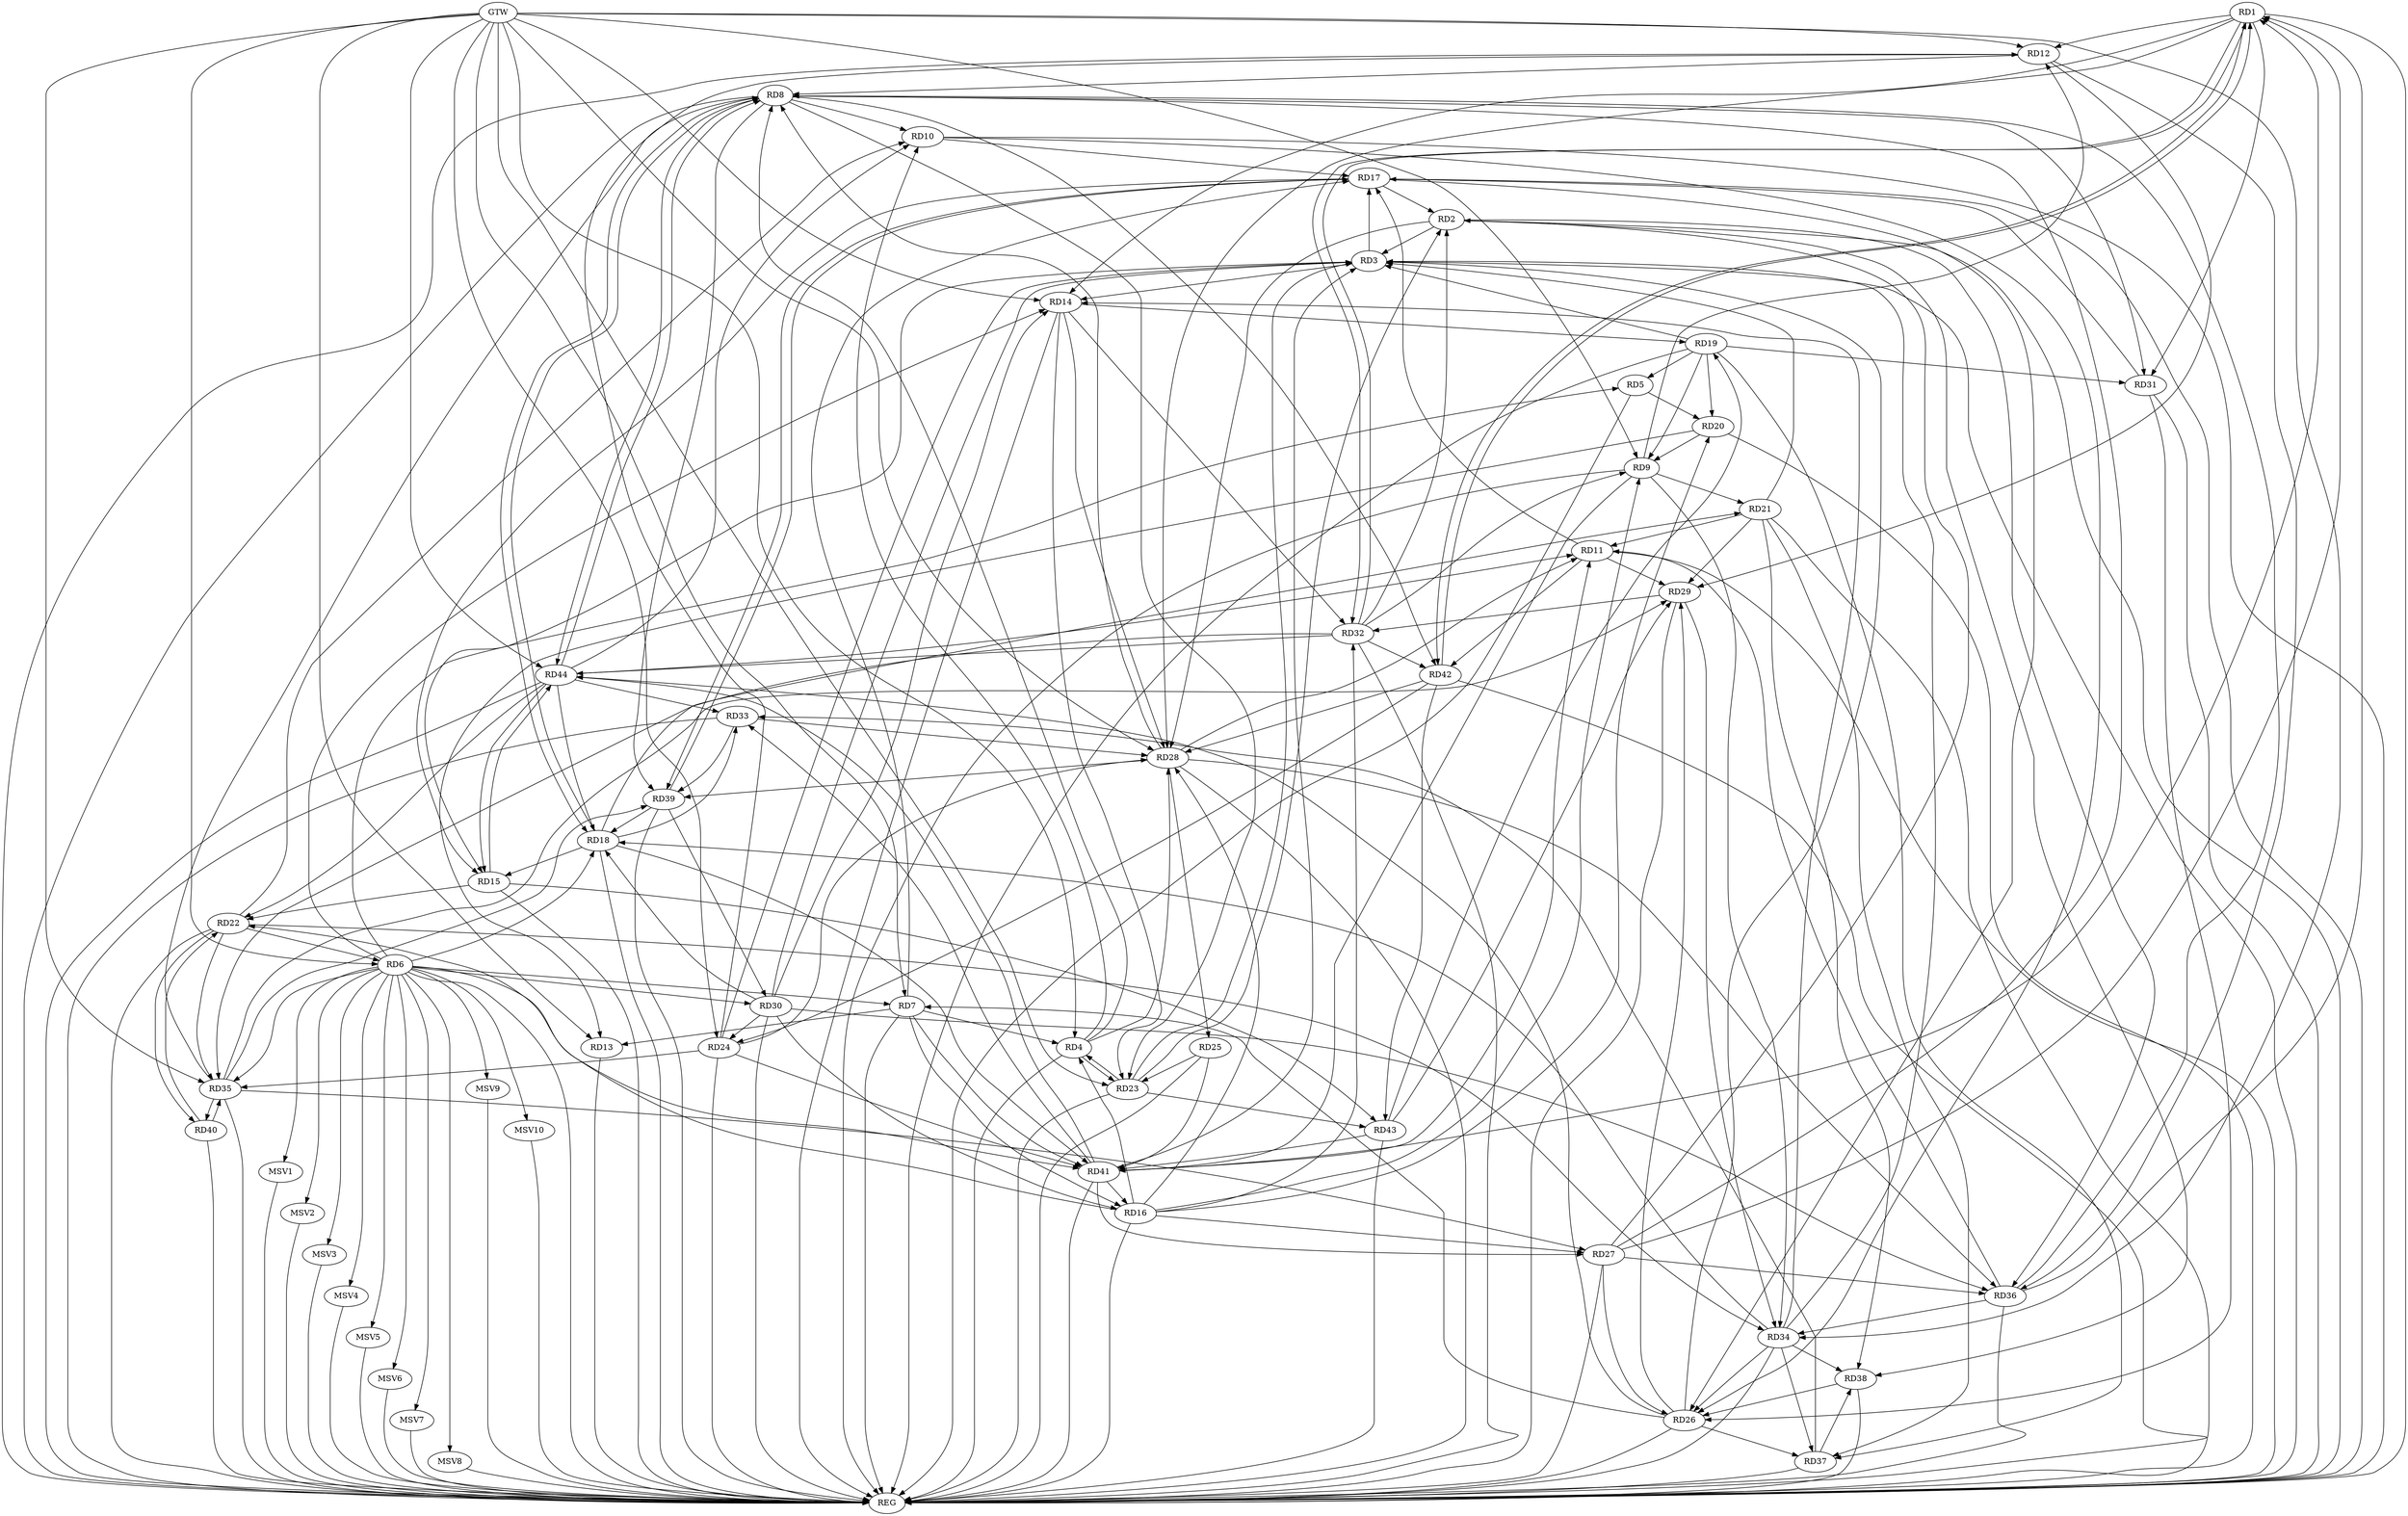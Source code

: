 strict digraph G {
  RD1 [ label="RD1" ];
  RD2 [ label="RD2" ];
  RD3 [ label="RD3" ];
  RD4 [ label="RD4" ];
  RD5 [ label="RD5" ];
  RD6 [ label="RD6" ];
  RD7 [ label="RD7" ];
  RD8 [ label="RD8" ];
  RD9 [ label="RD9" ];
  RD10 [ label="RD10" ];
  RD11 [ label="RD11" ];
  RD12 [ label="RD12" ];
  RD13 [ label="RD13" ];
  RD14 [ label="RD14" ];
  RD15 [ label="RD15" ];
  RD16 [ label="RD16" ];
  RD17 [ label="RD17" ];
  RD18 [ label="RD18" ];
  RD19 [ label="RD19" ];
  RD20 [ label="RD20" ];
  RD21 [ label="RD21" ];
  RD22 [ label="RD22" ];
  RD23 [ label="RD23" ];
  RD24 [ label="RD24" ];
  RD25 [ label="RD25" ];
  RD26 [ label="RD26" ];
  RD27 [ label="RD27" ];
  RD28 [ label="RD28" ];
  RD29 [ label="RD29" ];
  RD30 [ label="RD30" ];
  RD31 [ label="RD31" ];
  RD32 [ label="RD32" ];
  RD33 [ label="RD33" ];
  RD34 [ label="RD34" ];
  RD35 [ label="RD35" ];
  RD36 [ label="RD36" ];
  RD37 [ label="RD37" ];
  RD38 [ label="RD38" ];
  RD39 [ label="RD39" ];
  RD40 [ label="RD40" ];
  RD41 [ label="RD41" ];
  RD42 [ label="RD42" ];
  RD43 [ label="RD43" ];
  RD44 [ label="RD44" ];
  GTW [ label="GTW" ];
  REG [ label="REG" ];
  MSV1 [ label="MSV1" ];
  MSV2 [ label="MSV2" ];
  MSV3 [ label="MSV3" ];
  MSV4 [ label="MSV4" ];
  MSV5 [ label="MSV5" ];
  MSV6 [ label="MSV6" ];
  MSV7 [ label="MSV7" ];
  MSV8 [ label="MSV8" ];
  MSV9 [ label="MSV9" ];
  MSV10 [ label="MSV10" ];
  RD1 -> RD12;
  RD1 -> RD14;
  RD27 -> RD1;
  RD1 -> RD28;
  RD1 -> RD31;
  RD1 -> RD32;
  RD32 -> RD1;
  RD36 -> RD1;
  RD41 -> RD1;
  RD1 -> RD42;
  RD42 -> RD1;
  RD2 -> RD3;
  RD17 -> RD2;
  RD23 -> RD2;
  RD27 -> RD2;
  RD2 -> RD28;
  RD32 -> RD2;
  RD2 -> RD36;
  RD2 -> RD38;
  RD3 -> RD14;
  RD3 -> RD15;
  RD3 -> RD17;
  RD19 -> RD3;
  RD21 -> RD3;
  RD23 -> RD3;
  RD24 -> RD3;
  RD26 -> RD3;
  RD30 -> RD3;
  RD34 -> RD3;
  RD41 -> RD3;
  RD7 -> RD4;
  RD4 -> RD8;
  RD4 -> RD10;
  RD16 -> RD4;
  RD4 -> RD23;
  RD23 -> RD4;
  RD4 -> RD28;
  RD6 -> RD5;
  RD19 -> RD5;
  RD5 -> RD20;
  RD6 -> RD7;
  RD6 -> RD14;
  RD6 -> RD18;
  RD22 -> RD6;
  RD6 -> RD30;
  RD6 -> RD35;
  RD6 -> RD41;
  RD7 -> RD13;
  RD7 -> RD16;
  RD7 -> RD17;
  RD26 -> RD7;
  RD7 -> RD41;
  RD8 -> RD10;
  RD12 -> RD8;
  RD8 -> RD18;
  RD18 -> RD8;
  RD8 -> RD23;
  RD27 -> RD8;
  RD28 -> RD8;
  RD8 -> RD31;
  RD35 -> RD8;
  RD36 -> RD8;
  RD8 -> RD39;
  RD8 -> RD42;
  RD8 -> RD44;
  RD44 -> RD8;
  RD9 -> RD12;
  RD16 -> RD9;
  RD19 -> RD9;
  RD20 -> RD9;
  RD9 -> RD21;
  RD32 -> RD9;
  RD9 -> RD34;
  RD9 -> RD41;
  RD10 -> RD17;
  RD22 -> RD10;
  RD10 -> RD26;
  RD44 -> RD10;
  RD11 -> RD17;
  RD21 -> RD11;
  RD28 -> RD11;
  RD11 -> RD29;
  RD36 -> RD11;
  RD41 -> RD11;
  RD11 -> RD42;
  RD44 -> RD11;
  RD24 -> RD12;
  RD12 -> RD29;
  RD12 -> RD36;
  RD20 -> RD13;
  RD14 -> RD19;
  RD14 -> RD23;
  RD14 -> RD28;
  RD30 -> RD14;
  RD14 -> RD32;
  RD34 -> RD14;
  RD17 -> RD15;
  RD18 -> RD15;
  RD15 -> RD22;
  RD15 -> RD43;
  RD15 -> RD44;
  RD44 -> RD15;
  RD16 -> RD20;
  RD16 -> RD22;
  RD16 -> RD27;
  RD16 -> RD28;
  RD30 -> RD16;
  RD16 -> RD32;
  RD41 -> RD16;
  RD17 -> RD26;
  RD31 -> RD17;
  RD17 -> RD39;
  RD39 -> RD17;
  RD18 -> RD21;
  RD30 -> RD18;
  RD18 -> RD33;
  RD34 -> RD18;
  RD39 -> RD18;
  RD18 -> RD41;
  RD44 -> RD18;
  RD19 -> RD20;
  RD19 -> RD31;
  RD19 -> RD37;
  RD43 -> RD19;
  RD21 -> RD29;
  RD21 -> RD37;
  RD21 -> RD38;
  RD22 -> RD34;
  RD22 -> RD35;
  RD22 -> RD40;
  RD40 -> RD22;
  RD44 -> RD22;
  RD25 -> RD23;
  RD23 -> RD43;
  RD24 -> RD28;
  RD30 -> RD24;
  RD24 -> RD35;
  RD24 -> RD41;
  RD42 -> RD24;
  RD28 -> RD25;
  RD25 -> RD41;
  RD27 -> RD26;
  RD26 -> RD29;
  RD31 -> RD26;
  RD34 -> RD26;
  RD26 -> RD37;
  RD38 -> RD26;
  RD26 -> RD44;
  RD35 -> RD27;
  RD27 -> RD36;
  RD41 -> RD27;
  RD33 -> RD28;
  RD28 -> RD36;
  RD28 -> RD39;
  RD42 -> RD28;
  RD29 -> RD32;
  RD29 -> RD34;
  RD35 -> RD29;
  RD43 -> RD29;
  RD30 -> RD36;
  RD39 -> RD30;
  RD32 -> RD35;
  RD32 -> RD42;
  RD32 -> RD44;
  RD37 -> RD33;
  RD33 -> RD39;
  RD41 -> RD33;
  RD44 -> RD33;
  RD36 -> RD34;
  RD34 -> RD37;
  RD34 -> RD38;
  RD35 -> RD39;
  RD35 -> RD40;
  RD40 -> RD35;
  RD37 -> RD38;
  RD43 -> RD41;
  RD41 -> RD44;
  RD42 -> RD43;
  GTW -> RD12;
  GTW -> RD34;
  GTW -> RD4;
  GTW -> RD13;
  GTW -> RD9;
  GTW -> RD23;
  GTW -> RD7;
  GTW -> RD6;
  GTW -> RD35;
  GTW -> RD24;
  GTW -> RD14;
  GTW -> RD28;
  GTW -> RD44;
  RD1 -> REG;
  RD2 -> REG;
  RD3 -> REG;
  RD4 -> REG;
  RD5 -> REG;
  RD6 -> REG;
  RD7 -> REG;
  RD8 -> REG;
  RD9 -> REG;
  RD10 -> REG;
  RD11 -> REG;
  RD12 -> REG;
  RD13 -> REG;
  RD14 -> REG;
  RD15 -> REG;
  RD16 -> REG;
  RD17 -> REG;
  RD18 -> REG;
  RD19 -> REG;
  RD20 -> REG;
  RD21 -> REG;
  RD22 -> REG;
  RD23 -> REG;
  RD24 -> REG;
  RD25 -> REG;
  RD26 -> REG;
  RD27 -> REG;
  RD28 -> REG;
  RD29 -> REG;
  RD30 -> REG;
  RD31 -> REG;
  RD32 -> REG;
  RD33 -> REG;
  RD34 -> REG;
  RD35 -> REG;
  RD36 -> REG;
  RD37 -> REG;
  RD38 -> REG;
  RD39 -> REG;
  RD40 -> REG;
  RD41 -> REG;
  RD42 -> REG;
  RD43 -> REG;
  RD44 -> REG;
  RD6 -> MSV1;
  RD6 -> MSV2;
  RD6 -> MSV3;
  RD6 -> MSV4;
  RD6 -> MSV5;
  MSV1 -> REG;
  MSV2 -> REG;
  MSV3 -> REG;
  MSV4 -> REG;
  MSV5 -> REG;
  RD6 -> MSV6;
  MSV6 -> REG;
  RD6 -> MSV7;
  MSV7 -> REG;
  RD6 -> MSV8;
  RD6 -> MSV9;
  MSV8 -> REG;
  MSV9 -> REG;
  RD6 -> MSV10;
  MSV10 -> REG;
}

